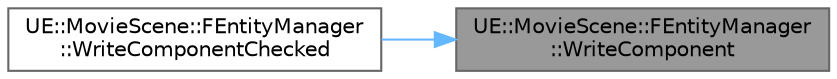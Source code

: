digraph "UE::MovieScene::FEntityManager::WriteComponent"
{
 // INTERACTIVE_SVG=YES
 // LATEX_PDF_SIZE
  bgcolor="transparent";
  edge [fontname=Helvetica,fontsize=10,labelfontname=Helvetica,labelfontsize=10];
  node [fontname=Helvetica,fontsize=10,shape=box,height=0.2,width=0.4];
  rankdir="RL";
  Node1 [id="Node000001",label="UE::MovieScene::FEntityManager\l::WriteComponent",height=0.2,width=0.4,color="gray40", fillcolor="grey60", style="filled", fontcolor="black",tooltip="Attempt to write to an entity's component."];
  Node1 -> Node2 [id="edge1_Node000001_Node000002",dir="back",color="steelblue1",style="solid",tooltip=" "];
  Node2 [id="Node000002",label="UE::MovieScene::FEntityManager\l::WriteComponentChecked",height=0.2,width=0.4,color="grey40", fillcolor="white", style="filled",URL="$d6/d19/classUE_1_1MovieScene_1_1FEntityManager.html#a32d04fd3834fbec2b8497bf88542ed17",tooltip="Write a component value that is known to exist to an entity."];
}
